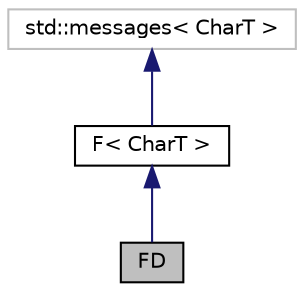 digraph "FD"
{
  edge [fontname="Helvetica",fontsize="10",labelfontname="Helvetica",labelfontsize="10"];
  node [fontname="Helvetica",fontsize="10",shape=record];
  Node0 [label="FD",height=0.2,width=0.4,color="black", fillcolor="grey75", style="filled", fontcolor="black"];
  Node1 -> Node0 [dir="back",color="midnightblue",fontsize="10",style="solid"];
  Node1 [label="F\< CharT \>",height=0.2,width=0.4,color="black", fillcolor="white", style="filled",URL="$struct_f.html"];
  Node2 -> Node1 [dir="back",color="midnightblue",fontsize="10",style="solid"];
  Node2 [label="std::messages\< CharT \>",height=0.2,width=0.4,color="grey75", fillcolor="white", style="filled"];
}
